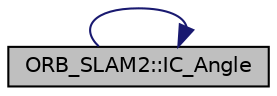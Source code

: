 digraph "ORB_SLAM2::IC_Angle"
{
  edge [fontname="Helvetica",fontsize="10",labelfontname="Helvetica",labelfontsize="10"];
  node [fontname="Helvetica",fontsize="10",shape=record];
  rankdir="LR";
  Node5 [label="ORB_SLAM2::IC_Angle",height=0.2,width=0.4,color="black", fillcolor="grey75", style="filled", fontcolor="black"];
  Node5 -> Node5 [color="midnightblue",fontsize="10",style="solid",fontname="Helvetica"];
}
